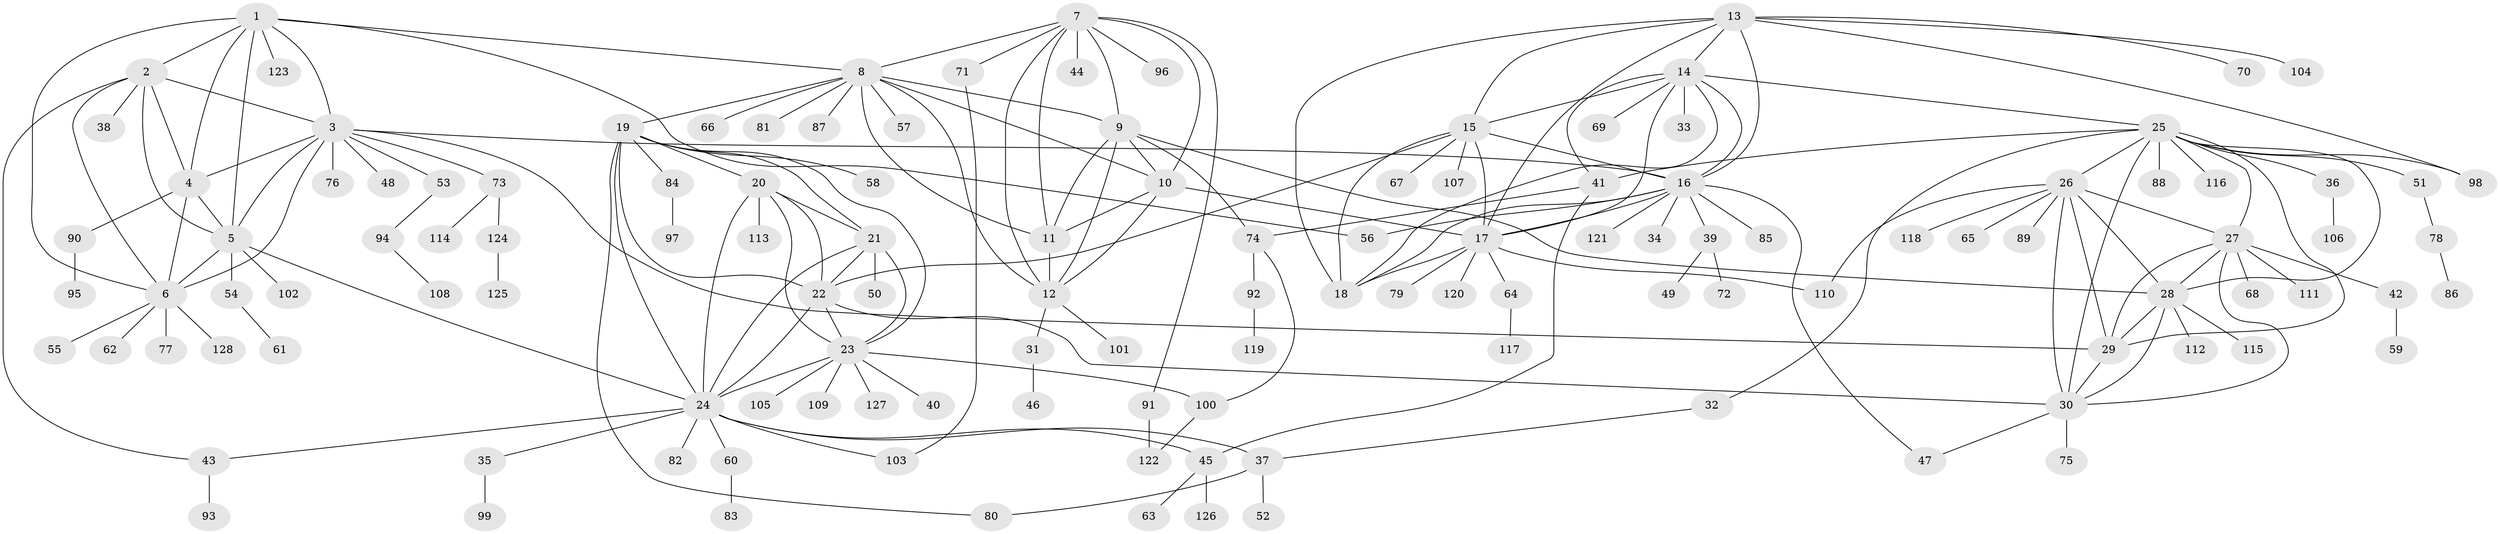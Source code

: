 // Generated by graph-tools (version 1.1) at 2025/11/02/27/25 16:11:35]
// undirected, 128 vertices, 196 edges
graph export_dot {
graph [start="1"]
  node [color=gray90,style=filled];
  1;
  2;
  3;
  4;
  5;
  6;
  7;
  8;
  9;
  10;
  11;
  12;
  13;
  14;
  15;
  16;
  17;
  18;
  19;
  20;
  21;
  22;
  23;
  24;
  25;
  26;
  27;
  28;
  29;
  30;
  31;
  32;
  33;
  34;
  35;
  36;
  37;
  38;
  39;
  40;
  41;
  42;
  43;
  44;
  45;
  46;
  47;
  48;
  49;
  50;
  51;
  52;
  53;
  54;
  55;
  56;
  57;
  58;
  59;
  60;
  61;
  62;
  63;
  64;
  65;
  66;
  67;
  68;
  69;
  70;
  71;
  72;
  73;
  74;
  75;
  76;
  77;
  78;
  79;
  80;
  81;
  82;
  83;
  84;
  85;
  86;
  87;
  88;
  89;
  90;
  91;
  92;
  93;
  94;
  95;
  96;
  97;
  98;
  99;
  100;
  101;
  102;
  103;
  104;
  105;
  106;
  107;
  108;
  109;
  110;
  111;
  112;
  113;
  114;
  115;
  116;
  117;
  118;
  119;
  120;
  121;
  122;
  123;
  124;
  125;
  126;
  127;
  128;
  1 -- 2;
  1 -- 3;
  1 -- 4;
  1 -- 5;
  1 -- 6;
  1 -- 8;
  1 -- 56;
  1 -- 123;
  2 -- 3;
  2 -- 4;
  2 -- 5;
  2 -- 6;
  2 -- 38;
  2 -- 43;
  3 -- 4;
  3 -- 5;
  3 -- 6;
  3 -- 16;
  3 -- 29;
  3 -- 48;
  3 -- 53;
  3 -- 73;
  3 -- 76;
  4 -- 5;
  4 -- 6;
  4 -- 90;
  5 -- 6;
  5 -- 24;
  5 -- 54;
  5 -- 102;
  6 -- 55;
  6 -- 62;
  6 -- 77;
  6 -- 128;
  7 -- 8;
  7 -- 9;
  7 -- 10;
  7 -- 11;
  7 -- 12;
  7 -- 44;
  7 -- 71;
  7 -- 91;
  7 -- 96;
  8 -- 9;
  8 -- 10;
  8 -- 11;
  8 -- 12;
  8 -- 19;
  8 -- 57;
  8 -- 66;
  8 -- 81;
  8 -- 87;
  9 -- 10;
  9 -- 11;
  9 -- 12;
  9 -- 28;
  9 -- 74;
  10 -- 11;
  10 -- 12;
  10 -- 17;
  11 -- 12;
  12 -- 31;
  12 -- 101;
  13 -- 14;
  13 -- 15;
  13 -- 16;
  13 -- 17;
  13 -- 18;
  13 -- 70;
  13 -- 98;
  13 -- 104;
  14 -- 15;
  14 -- 16;
  14 -- 17;
  14 -- 18;
  14 -- 25;
  14 -- 33;
  14 -- 41;
  14 -- 69;
  15 -- 16;
  15 -- 17;
  15 -- 18;
  15 -- 22;
  15 -- 67;
  15 -- 107;
  16 -- 17;
  16 -- 18;
  16 -- 34;
  16 -- 39;
  16 -- 47;
  16 -- 56;
  16 -- 85;
  16 -- 121;
  17 -- 18;
  17 -- 64;
  17 -- 79;
  17 -- 110;
  17 -- 120;
  19 -- 20;
  19 -- 21;
  19 -- 22;
  19 -- 23;
  19 -- 24;
  19 -- 58;
  19 -- 80;
  19 -- 84;
  20 -- 21;
  20 -- 22;
  20 -- 23;
  20 -- 24;
  20 -- 113;
  21 -- 22;
  21 -- 23;
  21 -- 24;
  21 -- 50;
  22 -- 23;
  22 -- 24;
  22 -- 30;
  23 -- 24;
  23 -- 40;
  23 -- 100;
  23 -- 105;
  23 -- 109;
  23 -- 127;
  24 -- 35;
  24 -- 37;
  24 -- 43;
  24 -- 45;
  24 -- 60;
  24 -- 82;
  24 -- 103;
  25 -- 26;
  25 -- 27;
  25 -- 28;
  25 -- 29;
  25 -- 30;
  25 -- 32;
  25 -- 36;
  25 -- 41;
  25 -- 51;
  25 -- 88;
  25 -- 98;
  25 -- 116;
  26 -- 27;
  26 -- 28;
  26 -- 29;
  26 -- 30;
  26 -- 65;
  26 -- 89;
  26 -- 110;
  26 -- 118;
  27 -- 28;
  27 -- 29;
  27 -- 30;
  27 -- 42;
  27 -- 68;
  27 -- 111;
  28 -- 29;
  28 -- 30;
  28 -- 112;
  28 -- 115;
  29 -- 30;
  30 -- 47;
  30 -- 75;
  31 -- 46;
  32 -- 37;
  35 -- 99;
  36 -- 106;
  37 -- 52;
  37 -- 80;
  39 -- 49;
  39 -- 72;
  41 -- 45;
  41 -- 74;
  42 -- 59;
  43 -- 93;
  45 -- 63;
  45 -- 126;
  51 -- 78;
  53 -- 94;
  54 -- 61;
  60 -- 83;
  64 -- 117;
  71 -- 103;
  73 -- 114;
  73 -- 124;
  74 -- 92;
  74 -- 100;
  78 -- 86;
  84 -- 97;
  90 -- 95;
  91 -- 122;
  92 -- 119;
  94 -- 108;
  100 -- 122;
  124 -- 125;
}
